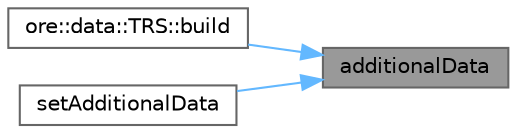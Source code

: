digraph "additionalData"
{
 // INTERACTIVE_SVG=YES
 // LATEX_PDF_SIZE
  bgcolor="transparent";
  edge [fontname=Helvetica,fontsize=10,labelfontname=Helvetica,labelfontsize=10];
  node [fontname=Helvetica,fontsize=10,shape=box,height=0.2,width=0.4];
  rankdir="RL";
  Node1 [label="additionalData",height=0.2,width=0.4,color="gray40", fillcolor="grey60", style="filled", fontcolor="black",tooltip="returns all additional data returned by the trade once built"];
  Node1 -> Node2 [dir="back",color="steelblue1",style="solid"];
  Node2 [label="ore::data::TRS::build",height=0.2,width=0.4,color="grey40", fillcolor="white", style="filled",URL="$classore_1_1data_1_1_t_r_s.html#af7b69d5b18d278257927e32b10a23ee6",tooltip=" "];
  Node1 -> Node3 [dir="back",color="steelblue1",style="solid"];
  Node3 [label="setAdditionalData",height=0.2,width=0.4,color="grey40", fillcolor="white", style="filled",URL="$classore_1_1data_1_1_trade.html#a9b48fbdc191ddc46c572d211f07819dd",tooltip=" "];
}
